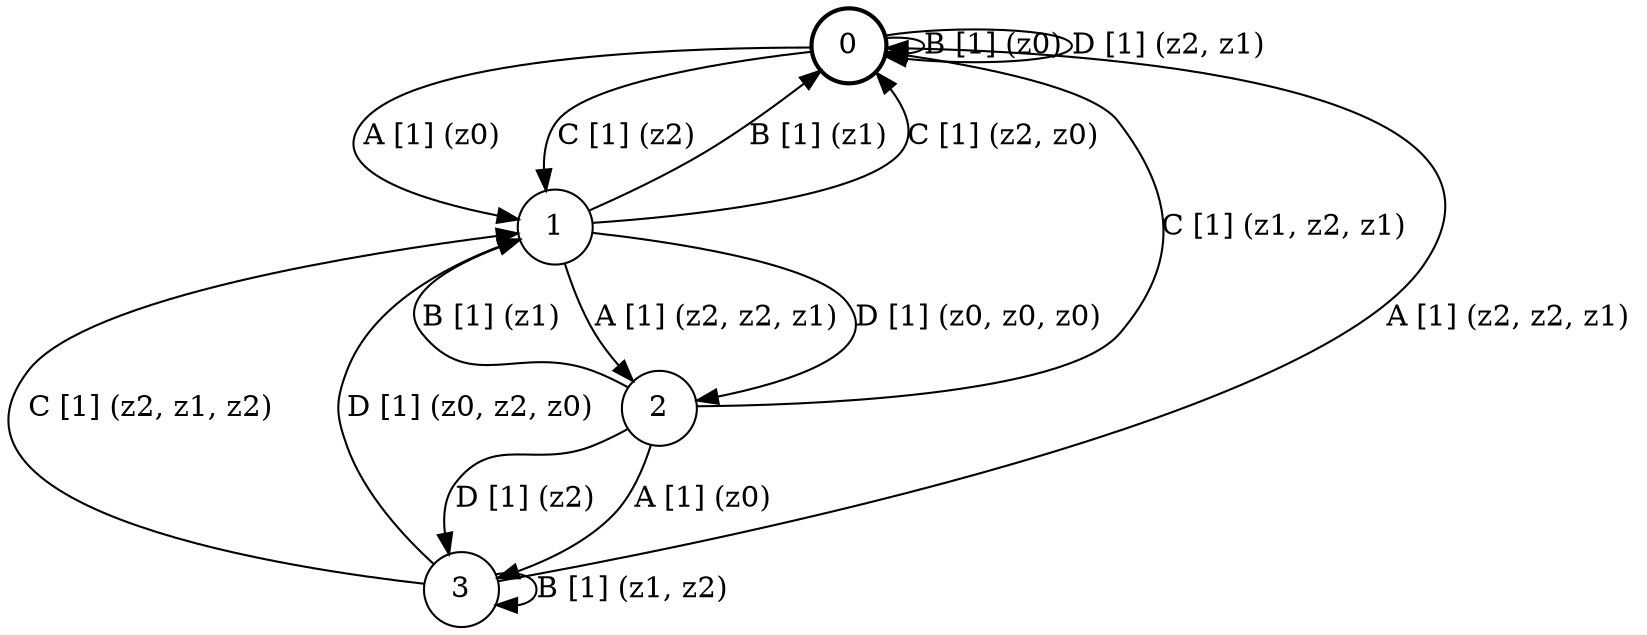 # generated file, don't try to modify
# command: dot -Tpng <filename> > tree.png
digraph Automaton {
    node [shape = circle];
    0 [style = "bold"];
    0 -> 1 [label = "A [1] (z0) "];
    0 -> 0 [label = "B [1] (z0) "];
    0 -> 1 [label = "C [1] (z2) "];
    0 -> 0 [label = "D [1] (z2, z1) "];
    1 -> 2 [label = "A [1] (z2, z2, z1) "];
    1 -> 0 [label = "B [1] (z1) "];
    1 -> 0 [label = "C [1] (z2, z0) "];
    1 -> 2 [label = "D [1] (z0, z0, z0) "];
    2 -> 3 [label = "A [1] (z0) "];
    2 -> 1 [label = "B [1] (z1) "];
    2 -> 0 [label = "C [1] (z1, z2, z1) "];
    2 -> 3 [label = "D [1] (z2) "];
    3 -> 0 [label = "A [1] (z2, z2, z1) "];
    3 -> 3 [label = "B [1] (z1, z2) "];
    3 -> 1 [label = "C [1] (z2, z1, z2) "];
    3 -> 1 [label = "D [1] (z0, z2, z0) "];
}
